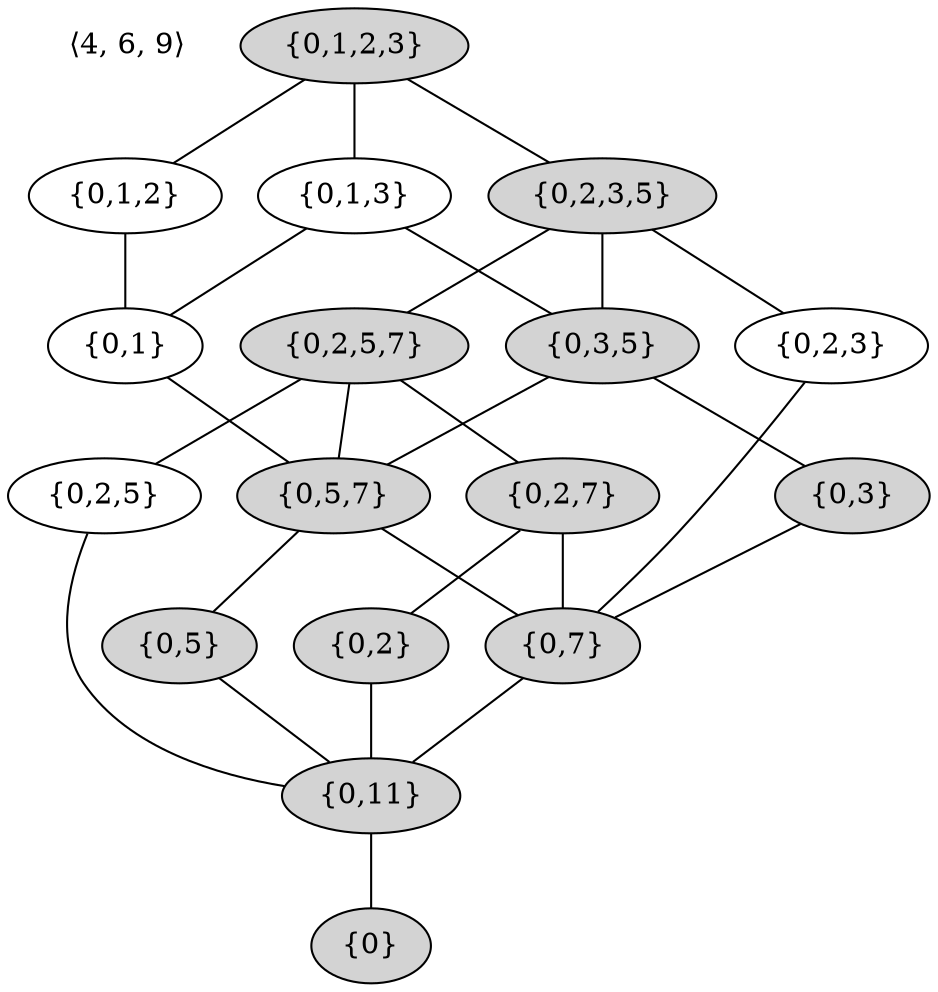 graph "4_6_9"{"&#10216;4, 6, 9&#10217;" [shape=plaintext];
1 [label="{0,1,2,3}", style=filled];
2 [label="{0,1,2}"];
3 [label="{0,1,3}"];
4 [label="{0,1}"];
5 [label="{0,2,3,5}", style=filled];
6 [label="{0,2,5,7}", style=filled];
7 [label="{0,2,5}"];
8 [label="{0,3,5}", style=filled];
9 [label="{0,5,7}", style=filled];
10 [label="{0,5}", style=filled];
11 [label="{0,2,3}"];
12 [label="{0,2,7}", style=filled];
13 [label="{0,2}", style=filled];
14 [label="{0,3}", style=filled];
15 [label="{0,7}", style=filled];
16 [label="{0,11}", style=filled];
17 [label="{0}", style=filled];
1 -- 2;
1 -- 3;
1 -- 5;
2 -- 4;
2 -- 6 [style=invis];
3 -- 4;
3 -- 8;
5 -- 6;
5 -- 8;
5 -- 11;
4 -- 9;
6 -- 7;
6 -- 9;
6 -- 12;
8 -- 9;
8 -- 14;
11 -- 12 [style=invis];
11 -- 15 [constraint=false];
11 -- 14 [style=invis];
7 -- 10 [style=invis];
7 -- 16 [constraint=false];
7 -- 13 [style=invis];
9 -- 10;
9 -- 15;
12 -- 13;
12 -- 15;
14 -- 15;
10 -- 16;
13 -- 16;
15 -- 16;
16 -- 17;
}